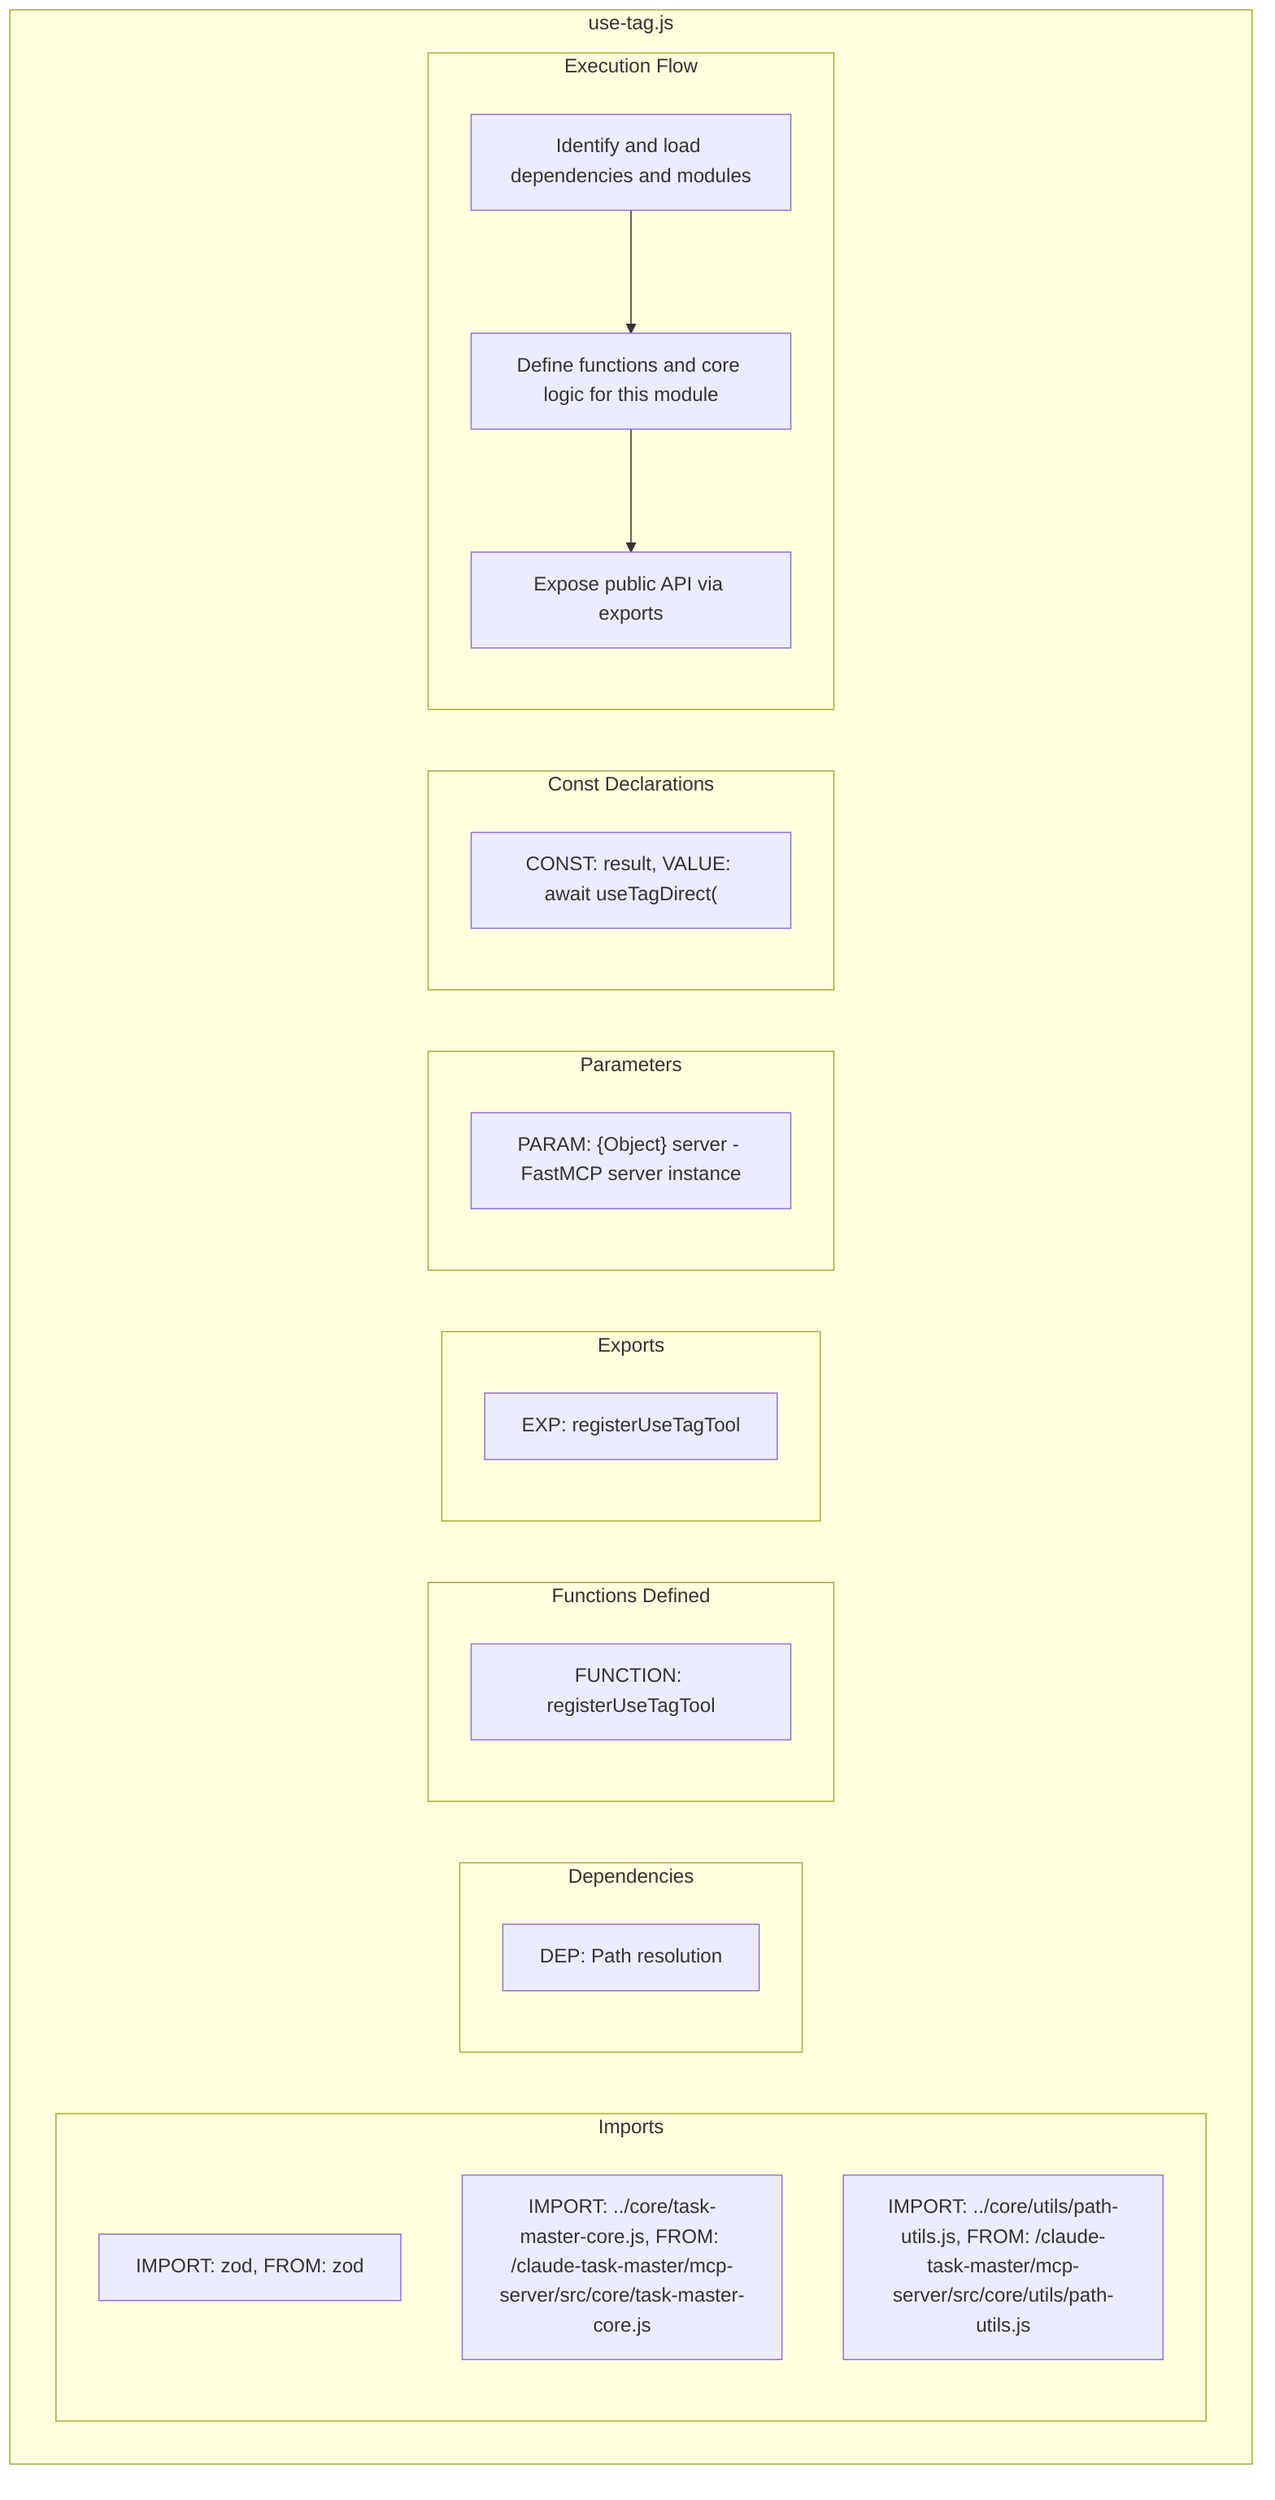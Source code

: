 flowchart TB
    subgraph Imports["Imports"]
        I1["IMPORT: zod, FROM: zod"]
        I2["IMPORT: ../core/task-master-core.js, FROM: /claude-task-master/mcp-server/src/core/task-master-core.js"]
        I3["IMPORT: ../core/utils/path-utils.js, FROM: /claude-task-master/mcp-server/src/core/utils/path-utils.js"]
    end
    subgraph Dependencies["Dependencies"]
        D1["DEP: Path resolution"]
    end
    subgraph FunctionsDefined["Functions Defined"]
        FU1["FUNCTION: registerUseTagTool"]
    end
    subgraph Exports["Exports"]
        E1["EXP: registerUseTagTool"]
    end
    subgraph Parameters["Parameters"]
        P1["PARAM: {Object} server - FastMCP server instance"]
    end
    subgraph Constants["Const Declarations"]
        C1["CONST: result, VALUE: await useTagDirect("]
    end
    subgraph ExecutionFlow["Execution Flow"]
        FL1["Identify and load dependencies and modules"]
        FL2["Define functions and core logic for this module"]
        FL3["Expose public API via exports"]
    end
    subgraph FileName["use-tag.js"]
        Imports
        Dependencies
        FunctionsDefined
        Exports
        Parameters
        Constants
        ExecutionFlow
    end
    FL1 --> FL2
    FL2 --> FL3